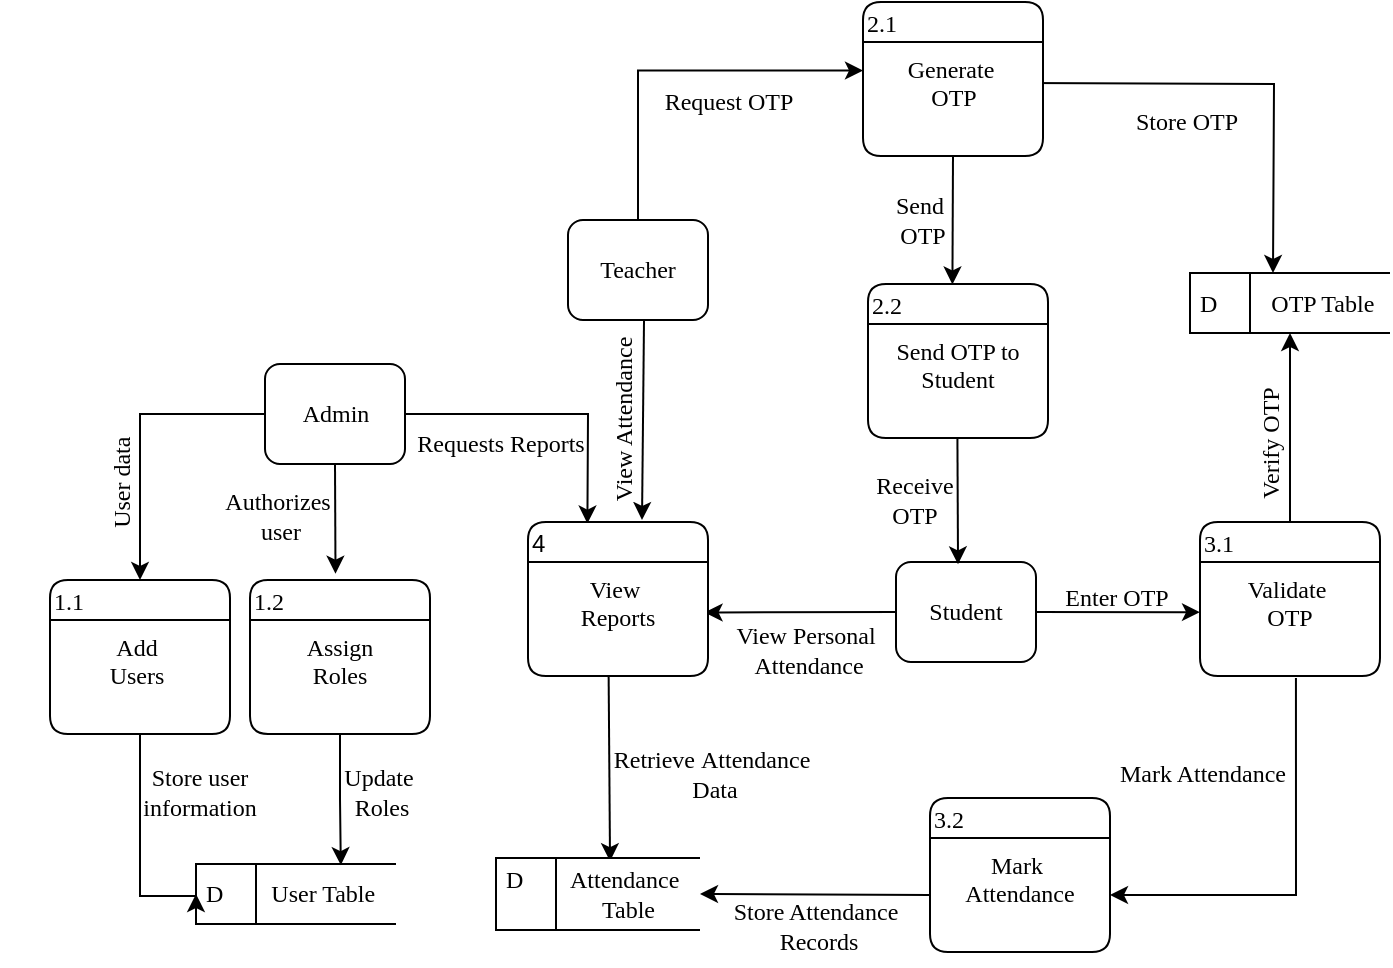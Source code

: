 <mxfile version="26.2.14">
  <diagram name="Page-1" id="bayrTUQzr6rm-B2fiH4k">
    <mxGraphModel dx="1478" dy="704" grid="0" gridSize="10" guides="1" tooltips="1" connect="1" arrows="1" fold="1" page="1" pageScale="1" pageWidth="850" pageHeight="1100" math="0" shadow="0">
      <root>
        <mxCell id="0" />
        <mxCell id="1" parent="0" />
        <mxCell id="6knvUdZFvinEVk0oOwhZ-30" value="" style="group" vertex="1" connectable="0" parent="1">
          <mxGeometry x="68" y="28" width="695" height="482" as="geometry" />
        </mxCell>
        <mxCell id="6knvUdZFvinEVk0oOwhZ-6" style="edgeStyle=orthogonalEdgeStyle;rounded=0;orthogonalLoop=1;jettySize=auto;html=1;" edge="1" parent="6knvUdZFvinEVk0oOwhZ-30" source="nqtnf3yNVIgsVQNh1ZjG-2" target="6knvUdZFvinEVk0oOwhZ-1">
          <mxGeometry relative="1" as="geometry" />
        </mxCell>
        <mxCell id="nqtnf3yNVIgsVQNh1ZjG-2" value="&lt;font face=&quot;Times New Roman&quot;&gt;Admin&lt;/font&gt;" style="rounded=1;whiteSpace=wrap;html=1;" parent="6knvUdZFvinEVk0oOwhZ-30" vertex="1">
          <mxGeometry x="132.5" y="181" width="70" height="50" as="geometry" />
        </mxCell>
        <mxCell id="6knvUdZFvinEVk0oOwhZ-27" style="edgeStyle=orthogonalEdgeStyle;rounded=0;orthogonalLoop=1;jettySize=auto;html=1;entryX=0;entryY=0.25;entryDx=0;entryDy=0;exitX=0.5;exitY=0;exitDx=0;exitDy=0;" edge="1" parent="6knvUdZFvinEVk0oOwhZ-30" source="nqtnf3yNVIgsVQNh1ZjG-3" target="6knvUdZFvinEVk0oOwhZ-18">
          <mxGeometry relative="1" as="geometry" />
        </mxCell>
        <mxCell id="nqtnf3yNVIgsVQNh1ZjG-3" value="&lt;font face=&quot;Times New Roman&quot;&gt;Teacher&lt;/font&gt;" style="rounded=1;whiteSpace=wrap;html=1;" parent="6knvUdZFvinEVk0oOwhZ-30" vertex="1">
          <mxGeometry x="284" y="109" width="70" height="50" as="geometry" />
        </mxCell>
        <mxCell id="nqtnf3yNVIgsVQNh1ZjG-4" value="&lt;font face=&quot;Times New Roman&quot;&gt;Student&lt;/font&gt;" style="rounded=1;whiteSpace=wrap;html=1;" parent="6knvUdZFvinEVk0oOwhZ-30" vertex="1">
          <mxGeometry x="448" y="280" width="70" height="50" as="geometry" />
        </mxCell>
        <mxCell id="nqtnf3yNVIgsVQNh1ZjG-6" value="" style="endArrow=classic;html=1;rounded=0;exitX=0.5;exitY=1;exitDx=0;exitDy=0;entryX=0.47;entryY=-0.002;entryDx=0;entryDy=0;entryPerimeter=0;" parent="6knvUdZFvinEVk0oOwhZ-30" source="nqtnf3yNVIgsVQNh1ZjG-2" edge="1">
          <mxGeometry width="50" height="50" relative="1" as="geometry">
            <mxPoint x="22.5" y="331" as="sourcePoint" />
            <mxPoint x="167.75" y="285.85" as="targetPoint" />
          </mxGeometry>
        </mxCell>
        <mxCell id="nqtnf3yNVIgsVQNh1ZjG-7" value="&lt;span style=&quot;font-family: &amp;quot;Times New Roman&amp;quot;; font-size: 12px;&quot;&gt;Authorizes&amp;nbsp;&lt;/span&gt;&lt;div&gt;&lt;span style=&quot;font-family: &amp;quot;Times New Roman&amp;quot;; font-size: 12px;&quot;&gt;user&lt;/span&gt;&lt;/div&gt;" style="edgeLabel;html=1;align=center;verticalAlign=middle;resizable=0;points=[];labelBackgroundColor=none;" parent="nqtnf3yNVIgsVQNh1ZjG-6" vertex="1" connectable="0">
          <mxGeometry x="-0.161" relative="1" as="geometry">
            <mxPoint x="-28" y="3" as="offset" />
          </mxGeometry>
        </mxCell>
        <mxCell id="6knvUdZFvinEVk0oOwhZ-8" value="&lt;span style=&quot;font-family: &amp;quot;Times New Roman&amp;quot;; font-size: 12px;&quot;&gt;User data&lt;/span&gt;" style="edgeLabel;html=1;align=center;verticalAlign=middle;resizable=0;points=[];labelBackgroundColor=#FFFFFF;rotation=-90;" vertex="1" connectable="0" parent="nqtnf3yNVIgsVQNh1ZjG-6">
          <mxGeometry x="-0.161" relative="1" as="geometry">
            <mxPoint x="-107" y="-13" as="offset" />
          </mxGeometry>
        </mxCell>
        <mxCell id="nqtnf3yNVIgsVQNh1ZjG-60" style="edgeStyle=orthogonalEdgeStyle;rounded=0;orthogonalLoop=1;jettySize=auto;html=1;entryX=0.5;entryY=0;entryDx=0;entryDy=0;" parent="6knvUdZFvinEVk0oOwhZ-30" edge="1">
          <mxGeometry relative="1" as="geometry">
            <mxPoint x="512.0" y="40.471" as="sourcePoint" />
            <mxPoint x="636.5" y="135.5" as="targetPoint" />
          </mxGeometry>
        </mxCell>
        <mxCell id="nqtnf3yNVIgsVQNh1ZjG-61" value="&lt;font style=&quot;font-size: 12px;&quot; face=&quot;Times New Roman&quot;&gt;Store OTP&lt;/font&gt;" style="edgeLabel;html=1;align=center;verticalAlign=middle;resizable=0;points=[];" parent="nqtnf3yNVIgsVQNh1ZjG-60" vertex="1" connectable="0">
          <mxGeometry x="0.431" relative="1" as="geometry">
            <mxPoint x="-44" y="-13" as="offset" />
          </mxGeometry>
        </mxCell>
        <mxCell id="nqtnf3yNVIgsVQNh1ZjG-15" value="" style="endArrow=classic;html=1;rounded=0;entryX=0.443;entryY=0.023;entryDx=0;entryDy=0;exitX=0.529;exitY=1.003;exitDx=0;exitDy=0;exitPerimeter=0;entryPerimeter=0;" parent="6knvUdZFvinEVk0oOwhZ-30" target="nqtnf3yNVIgsVQNh1ZjG-4" edge="1">
          <mxGeometry width="50" height="50" relative="1" as="geometry">
            <mxPoint x="478.675" y="210.725" as="sourcePoint" />
            <mxPoint x="774" y="-56.73" as="targetPoint" />
          </mxGeometry>
        </mxCell>
        <mxCell id="nqtnf3yNVIgsVQNh1ZjG-41" value="&lt;font face=&quot;Times New Roman&quot; style=&quot;font-size: 12px;&quot;&gt;Receive&lt;/font&gt;&lt;div&gt;&lt;font face=&quot;Times New Roman&quot; style=&quot;font-size: 12px;&quot;&gt;OTP&lt;/font&gt;&lt;/div&gt;" style="edgeLabel;html=1;align=center;verticalAlign=middle;resizable=0;points=[];rotation=0;labelBackgroundColor=none;" parent="nqtnf3yNVIgsVQNh1ZjG-15" vertex="1" connectable="0">
          <mxGeometry x="0.094" relative="1" as="geometry">
            <mxPoint x="-22" as="offset" />
          </mxGeometry>
        </mxCell>
        <mxCell id="nqtnf3yNVIgsVQNh1ZjG-19" value="" style="endArrow=classic;html=1;rounded=0;entryX=0.469;entryY=0.003;entryDx=0;entryDy=0;exitX=0.5;exitY=1;exitDx=0;exitDy=0;entryPerimeter=0;" parent="6knvUdZFvinEVk0oOwhZ-30" target="6knvUdZFvinEVk0oOwhZ-21" edge="1">
          <mxGeometry width="50" height="50" relative="1" as="geometry">
            <mxPoint x="476.5" y="76.0" as="sourcePoint" />
            <mxPoint x="476.5" y="135.5" as="targetPoint" />
          </mxGeometry>
        </mxCell>
        <mxCell id="nqtnf3yNVIgsVQNh1ZjG-39" value="&lt;font face=&quot;Times New Roman&quot; style=&quot;font-size: 12px;&quot;&gt;Send&amp;nbsp;&lt;/font&gt;&lt;div&gt;&lt;font face=&quot;Times New Roman&quot; style=&quot;font-size: 12px;&quot;&gt;OTP&lt;/font&gt;&lt;/div&gt;" style="edgeLabel;html=1;align=center;verticalAlign=middle;resizable=0;points=[];rotation=0;labelBackgroundColor=none;" parent="nqtnf3yNVIgsVQNh1ZjG-19" vertex="1" connectable="0">
          <mxGeometry x="-0.142" relative="1" as="geometry">
            <mxPoint x="-16" y="5" as="offset" />
          </mxGeometry>
        </mxCell>
        <mxCell id="nqtnf3yNVIgsVQNh1ZjG-24" value="" style="endArrow=classic;html=1;rounded=0;exitX=1;exitY=0.5;exitDx=0;exitDy=0;entryX=0.33;entryY=0.01;entryDx=0;entryDy=0;entryPerimeter=0;" parent="6knvUdZFvinEVk0oOwhZ-30" source="nqtnf3yNVIgsVQNh1ZjG-2" target="6knvUdZFvinEVk0oOwhZ-13" edge="1">
          <mxGeometry width="50" height="50" relative="1" as="geometry">
            <mxPoint x="432.5" y="321" as="sourcePoint" />
            <mxPoint x="296.18" y="241.98" as="targetPoint" />
            <Array as="points">
              <mxPoint x="294" y="206" />
            </Array>
          </mxGeometry>
        </mxCell>
        <mxCell id="nqtnf3yNVIgsVQNh1ZjG-28" value="&lt;div&gt;&lt;font face=&quot;Times New Roman&quot;&gt;Requests Reports&lt;/font&gt;&lt;/div&gt;" style="text;html=1;align=center;verticalAlign=middle;resizable=0;points=[];autosize=1;strokeColor=none;fillColor=none;" parent="6knvUdZFvinEVk0oOwhZ-30" vertex="1">
          <mxGeometry x="195" y="206" width="110" height="30" as="geometry" />
        </mxCell>
        <mxCell id="nqtnf3yNVIgsVQNh1ZjG-29" value="" style="endArrow=classic;html=1;rounded=0;exitX=0.448;exitY=0.995;exitDx=0;exitDy=0;entryX=0.559;entryY=0.044;entryDx=0;entryDy=0;entryPerimeter=0;exitPerimeter=0;" parent="6knvUdZFvinEVk0oOwhZ-30" source="6knvUdZFvinEVk0oOwhZ-14" target="6knvUdZFvinEVk0oOwhZ-15" edge="1">
          <mxGeometry width="50" height="50" relative="1" as="geometry">
            <mxPoint x="305" y="311" as="sourcePoint" />
            <mxPoint x="305" y="411" as="targetPoint" />
          </mxGeometry>
        </mxCell>
        <mxCell id="nqtnf3yNVIgsVQNh1ZjG-30" value="&lt;font face=&quot;Times New Roman&quot; style=&quot;font-size: 12px;&quot;&gt;Retrieve&amp;nbsp;&lt;/font&gt;&lt;font style=&quot;background-color: transparent; color: light-dark(rgb(0, 0, 0), rgb(255, 255, 255)); font-size: 12px;&quot; face=&quot;Times New Roman&quot;&gt;Attendance&amp;nbsp;&lt;/font&gt;&lt;div&gt;&lt;span style=&quot;background-color: transparent; color: light-dark(rgb(0, 0, 0), rgb(255, 255, 255)); font-size: 12px; font-family: &amp;quot;Times New Roman&amp;quot;;&quot;&gt;Data&lt;/span&gt;&lt;/div&gt;" style="edgeLabel;html=1;align=center;verticalAlign=middle;resizable=0;points=[];labelBackgroundColor=none;rotation=0;" parent="nqtnf3yNVIgsVQNh1ZjG-29" vertex="1" connectable="0">
          <mxGeometry x="-0.091" y="-1" relative="1" as="geometry">
            <mxPoint x="53" y="7" as="offset" />
          </mxGeometry>
        </mxCell>
        <mxCell id="nqtnf3yNVIgsVQNh1ZjG-42" value="" style="endArrow=classic;html=1;rounded=0;exitX=0.543;exitY=0.996;exitDx=0;exitDy=0;exitPerimeter=0;" parent="6knvUdZFvinEVk0oOwhZ-30" source="nqtnf3yNVIgsVQNh1ZjG-3" edge="1">
          <mxGeometry width="50" height="50" relative="1" as="geometry">
            <mxPoint x="319" y="68" as="sourcePoint" />
            <mxPoint x="321" y="259" as="targetPoint" />
          </mxGeometry>
        </mxCell>
        <mxCell id="nqtnf3yNVIgsVQNh1ZjG-43" value="&lt;font face=&quot;Times New Roman&quot;&gt;&lt;span style=&quot;font-size: 12px;&quot;&gt;View Attendance&lt;/span&gt;&lt;/font&gt;" style="edgeLabel;html=1;align=center;verticalAlign=middle;resizable=0;points=[];rotation=-90;" parent="nqtnf3yNVIgsVQNh1ZjG-42" vertex="1" connectable="0">
          <mxGeometry x="-0.29" y="2" relative="1" as="geometry">
            <mxPoint x="-12" y="15" as="offset" />
          </mxGeometry>
        </mxCell>
        <mxCell id="nqtnf3yNVIgsVQNh1ZjG-44" value="" style="endArrow=classic;html=1;rounded=0;entryX=0.981;entryY=0.443;entryDx=0;entryDy=0;entryPerimeter=0;exitX=0;exitY=0.5;exitDx=0;exitDy=0;" parent="6knvUdZFvinEVk0oOwhZ-30" source="nqtnf3yNVIgsVQNh1ZjG-4" target="6knvUdZFvinEVk0oOwhZ-14" edge="1">
          <mxGeometry width="50" height="50" relative="1" as="geometry">
            <mxPoint x="490" y="321" as="sourcePoint" />
            <mxPoint x="338.95" y="283.63" as="targetPoint" />
          </mxGeometry>
        </mxCell>
        <mxCell id="nqtnf3yNVIgsVQNh1ZjG-45" value="&lt;span style=&quot;font-family: &amp;quot;Times New Roman&amp;quot;; background-color: rgb(255, 255, 255);&quot;&gt;View Personal&amp;nbsp;&lt;/span&gt;&lt;div&gt;&lt;span style=&quot;font-family: &amp;quot;Times New Roman&amp;quot;; background-color: rgb(255, 255, 255);&quot;&gt;Attendance&lt;/span&gt;&lt;/div&gt;" style="text;html=1;align=center;verticalAlign=middle;resizable=0;points=[];autosize=1;strokeColor=none;fillColor=none;rotation=0;" parent="6knvUdZFvinEVk0oOwhZ-30" vertex="1">
          <mxGeometry x="354" y="304" width="100" height="40" as="geometry" />
        </mxCell>
        <mxCell id="nqtnf3yNVIgsVQNh1ZjG-47" value="" style="endArrow=classic;html=1;rounded=0;entryX=0;entryY=0.44;entryDx=0;entryDy=0;exitX=1;exitY=0.5;exitDx=0;exitDy=0;entryPerimeter=0;" parent="6knvUdZFvinEVk0oOwhZ-30" source="nqtnf3yNVIgsVQNh1ZjG-4" target="6knvUdZFvinEVk0oOwhZ-20" edge="1">
          <mxGeometry width="50" height="50" relative="1" as="geometry">
            <mxPoint x="524.76" y="336" as="sourcePoint" />
            <mxPoint x="596.0" y="287.5" as="targetPoint" />
          </mxGeometry>
        </mxCell>
        <mxCell id="nqtnf3yNVIgsVQNh1ZjG-48" value="&lt;font face=&quot;Times New Roman&quot; style=&quot;font-size: 12px;&quot;&gt;Enter OTP&lt;/font&gt;" style="edgeLabel;html=1;align=center;verticalAlign=middle;resizable=0;points=[];labelBackgroundColor=none;" parent="nqtnf3yNVIgsVQNh1ZjG-47" vertex="1" connectable="0">
          <mxGeometry x="0.094" relative="1" as="geometry">
            <mxPoint x="-5" y="-7" as="offset" />
          </mxGeometry>
        </mxCell>
        <mxCell id="nqtnf3yNVIgsVQNh1ZjG-51" value="&lt;font face=&quot;Times New Roman&quot;&gt;Mark Attendance&lt;/font&gt;" style="text;html=1;align=center;verticalAlign=middle;resizable=0;points=[];autosize=1;strokeColor=none;fillColor=none;rotation=0;" parent="6knvUdZFvinEVk0oOwhZ-30" vertex="1">
          <mxGeometry x="546" y="371" width="110" height="30" as="geometry" />
        </mxCell>
        <mxCell id="nqtnf3yNVIgsVQNh1ZjG-53" value="" style="endArrow=classic;html=1;rounded=0;entryX=1;entryY=0.5;entryDx=0;entryDy=0;exitX=0;exitY=0.5;exitDx=0;exitDy=0;" parent="6knvUdZFvinEVk0oOwhZ-30" source="6knvUdZFvinEVk0oOwhZ-24" target="6knvUdZFvinEVk0oOwhZ-15" edge="1">
          <mxGeometry width="50" height="50" relative="1" as="geometry">
            <mxPoint x="449.775" y="417.15" as="sourcePoint" />
            <mxPoint x="342.5" y="426" as="targetPoint" />
          </mxGeometry>
        </mxCell>
        <mxCell id="nqtnf3yNVIgsVQNh1ZjG-54" value="&lt;font face=&quot;Times New Roman&quot;&gt;Store Attendance&amp;nbsp;&lt;/font&gt;&lt;div&gt;&lt;font face=&quot;Times New Roman&quot;&gt;Records&lt;/font&gt;&lt;/div&gt;" style="text;html=1;align=center;verticalAlign=middle;resizable=0;points=[];autosize=1;strokeColor=none;fillColor=none;rotation=0;" parent="6knvUdZFvinEVk0oOwhZ-30" vertex="1">
          <mxGeometry x="354" y="442" width="110" height="40" as="geometry" />
        </mxCell>
        <mxCell id="nqtnf3yNVIgsVQNh1ZjG-57" value="" style="endArrow=classic;html=1;rounded=0;exitX=0.5;exitY=0;exitDx=0;exitDy=0;entryX=0.5;entryY=1;entryDx=0;entryDy=0;" parent="6knvUdZFvinEVk0oOwhZ-30" source="6knvUdZFvinEVk0oOwhZ-19" target="6knvUdZFvinEVk0oOwhZ-16" edge="1">
          <mxGeometry width="50" height="50" relative="1" as="geometry">
            <mxPoint x="633.5" y="250" as="sourcePoint" />
            <mxPoint x="637.5" y="188.5" as="targetPoint" />
          </mxGeometry>
        </mxCell>
        <mxCell id="nqtnf3yNVIgsVQNh1ZjG-59" value="&lt;font style=&quot;font-size: 12px;&quot; face=&quot;Times New Roman&quot;&gt;Verify OTP&lt;/font&gt;" style="edgeLabel;html=1;align=center;verticalAlign=middle;resizable=0;points=[];rotation=-90;" parent="nqtnf3yNVIgsVQNh1ZjG-57" vertex="1" connectable="0">
          <mxGeometry x="-0.217" relative="1" as="geometry">
            <mxPoint x="-10" y="-2" as="offset" />
          </mxGeometry>
        </mxCell>
        <mxCell id="6knvUdZFvinEVk0oOwhZ-1" value="1.1" style="swimlane;fontStyle=0;childLayout=stackLayout;horizontal=1;startSize=20;fillColor=#ffffff;horizontalStack=0;resizeParent=1;resizeParentMax=0;resizeLast=0;collapsible=0;marginBottom=0;swimlaneFillColor=#ffffff;align=left;fontFamily=Times New Roman;rounded=1;" vertex="1" parent="6knvUdZFvinEVk0oOwhZ-30">
          <mxGeometry x="25" y="289" width="90" height="77" as="geometry" />
        </mxCell>
        <mxCell id="6knvUdZFvinEVk0oOwhZ-2" value="&lt;span style=&quot;color: rgb(0, 0, 0); font-family: &amp;quot;Times New Roman&amp;quot;; font-size: 12px; font-style: normal; font-variant-ligatures: normal; font-variant-caps: normal; font-weight: 400; letter-spacing: normal; orphans: 2; text-indent: 0px; text-transform: none; widows: 2; word-spacing: 0px; -webkit-text-stroke-width: 0px; white-space: normal; text-decoration-thickness: initial; text-decoration-style: initial; text-decoration-color: initial; float: none; background-color: light-dark(#ffffff, var(--ge-dark-color, #121212)); display: inline !important;&quot;&gt;Add&amp;nbsp;&lt;/span&gt;&lt;div&gt;&lt;span style=&quot;color: rgb(0, 0, 0); font-family: &amp;quot;Times New Roman&amp;quot;; font-size: 12px; font-style: normal; font-variant-ligatures: normal; font-variant-caps: normal; font-weight: 400; letter-spacing: normal; orphans: 2; text-indent: 0px; text-transform: none; widows: 2; word-spacing: 0px; -webkit-text-stroke-width: 0px; white-space: normal; text-decoration-thickness: initial; text-decoration-style: initial; text-decoration-color: initial; float: none; background-color: light-dark(#ffffff, var(--ge-dark-color, #121212)); display: inline !important;&quot;&gt;Users&amp;nbsp;&lt;/span&gt;&lt;/div&gt;" style="text;whiteSpace=wrap;html=1;align=center;" vertex="1" parent="6knvUdZFvinEVk0oOwhZ-1">
          <mxGeometry y="20" width="90" height="57" as="geometry" />
        </mxCell>
        <mxCell id="6knvUdZFvinEVk0oOwhZ-3" value="&lt;font face=&quot;Times New Roman&quot;&gt;D&amp;nbsp; &amp;nbsp; &amp;nbsp; &amp;nbsp; User Table&lt;/font&gt;" style="html=1;dashed=0;whiteSpace=wrap;shape=mxgraph.dfd.dataStoreID;align=left;spacingLeft=3;points=[[0,0],[0.5,0],[1,0],[0,0.5],[1,0.5],[0,1],[0.5,1],[1,1]];" vertex="1" parent="6knvUdZFvinEVk0oOwhZ-30">
          <mxGeometry x="98" y="431" width="100" height="30" as="geometry" />
        </mxCell>
        <mxCell id="6knvUdZFvinEVk0oOwhZ-4" value="1.2" style="swimlane;fontStyle=0;childLayout=stackLayout;horizontal=1;startSize=20;fillColor=#ffffff;horizontalStack=0;resizeParent=1;resizeParentMax=0;resizeLast=0;collapsible=0;marginBottom=0;swimlaneFillColor=#ffffff;align=left;fontFamily=Times New Roman;rounded=1;" vertex="1" parent="6knvUdZFvinEVk0oOwhZ-30">
          <mxGeometry x="125" y="289" width="90" height="77" as="geometry" />
        </mxCell>
        <mxCell id="6knvUdZFvinEVk0oOwhZ-5" value="&lt;font face=&quot;Times New Roman&quot;&gt;&lt;span style=&quot;background-color: rgb(255, 255, 255);&quot;&gt;Assign&lt;/span&gt;&lt;/font&gt;&lt;div&gt;&lt;font face=&quot;Times New Roman&quot;&gt;&lt;span style=&quot;background-color: rgb(255, 255, 255);&quot;&gt;Roles&lt;/span&gt;&lt;/font&gt;&lt;/div&gt;" style="text;whiteSpace=wrap;html=1;align=center;" vertex="1" parent="6knvUdZFvinEVk0oOwhZ-4">
          <mxGeometry y="20" width="90" height="57" as="geometry" />
        </mxCell>
        <mxCell id="6knvUdZFvinEVk0oOwhZ-9" style="edgeStyle=orthogonalEdgeStyle;rounded=0;orthogonalLoop=1;jettySize=auto;html=1;entryX=0;entryY=0.5;entryDx=0;entryDy=0;" edge="1" parent="6knvUdZFvinEVk0oOwhZ-30" source="6knvUdZFvinEVk0oOwhZ-2" target="6knvUdZFvinEVk0oOwhZ-3">
          <mxGeometry relative="1" as="geometry">
            <Array as="points">
              <mxPoint x="70" y="447" />
              <mxPoint x="98" y="447" />
            </Array>
          </mxGeometry>
        </mxCell>
        <mxCell id="6knvUdZFvinEVk0oOwhZ-10" value="&lt;font face=&quot;Times New Roman&quot;&gt;Store user&amp;nbsp;&lt;/font&gt;&lt;div style=&quot;font-size: 11px;&quot;&gt;&lt;font style=&quot;font-size: 12px;&quot; face=&quot;Times New Roman&quot;&gt;information&amp;nbsp;&lt;/font&gt;&lt;/div&gt;" style="text;html=1;align=center;verticalAlign=middle;resizable=0;points=[];autosize=1;strokeColor=none;fillColor=none;" vertex="1" parent="6knvUdZFvinEVk0oOwhZ-30">
          <mxGeometry x="62" y="374" width="78" height="41" as="geometry" />
        </mxCell>
        <mxCell id="6knvUdZFvinEVk0oOwhZ-12" value="&lt;span style=&quot;font-family: &amp;quot;Times New Roman&amp;quot;;&quot;&gt;Update&lt;/span&gt;&lt;div&gt;&lt;span style=&quot;font-family: &amp;quot;Times New Roman&amp;quot;;&quot;&gt;&amp;nbsp;Roles&lt;/span&gt;&lt;/div&gt;" style="text;html=1;align=center;verticalAlign=middle;resizable=0;points=[];autosize=1;strokeColor=none;fillColor=none;labelBackgroundColor=none;" vertex="1" parent="6knvUdZFvinEVk0oOwhZ-30">
          <mxGeometry x="162" y="374" width="53" height="41" as="geometry" />
        </mxCell>
        <mxCell id="6knvUdZFvinEVk0oOwhZ-13" value="4" style="swimlane;fontStyle=0;childLayout=stackLayout;horizontal=1;startSize=20;fillColor=#ffffff;horizontalStack=0;resizeParent=1;resizeParentMax=0;resizeLast=0;collapsible=0;marginBottom=0;swimlaneFillColor=#ffffff;align=left;rounded=1;" vertex="1" parent="6knvUdZFvinEVk0oOwhZ-30">
          <mxGeometry x="264" y="260" width="90" height="77" as="geometry" />
        </mxCell>
        <mxCell id="6knvUdZFvinEVk0oOwhZ-14" value="&lt;span style=&quot;font-family: &amp;quot;Times New Roman&amp;quot;;&quot;&gt;View&amp;nbsp;&lt;/span&gt;&lt;div&gt;&lt;span style=&quot;font-family: &amp;quot;Times New Roman&amp;quot;;&quot;&gt;Reports&lt;/span&gt;&lt;/div&gt;" style="text;whiteSpace=wrap;html=1;align=center;" vertex="1" parent="6knvUdZFvinEVk0oOwhZ-13">
          <mxGeometry y="20" width="90" height="57" as="geometry" />
        </mxCell>
        <mxCell id="6knvUdZFvinEVk0oOwhZ-15" value="&lt;font face=&quot;Times New Roman&quot;&gt;D&amp;nbsp; &amp;nbsp; &amp;nbsp; &amp;nbsp; Attendance &lt;span style=&quot;white-space: pre;&quot;&gt;&#x9;&lt;/span&gt;&lt;span style=&quot;white-space: pre;&quot;&gt;&#x9;&lt;/span&gt;Table&lt;/font&gt;" style="html=1;dashed=0;whiteSpace=wrap;shape=mxgraph.dfd.dataStoreID;align=left;spacingLeft=3;points=[[0,0],[0.5,0],[1,0],[0,0.5],[1,0.5],[0,1],[0.5,1],[1,1]];" vertex="1" parent="6knvUdZFvinEVk0oOwhZ-30">
          <mxGeometry x="248" y="428" width="102" height="36" as="geometry" />
        </mxCell>
        <mxCell id="6knvUdZFvinEVk0oOwhZ-16" value="&lt;font face=&quot;Times New Roman&quot;&gt;D&amp;nbsp; &amp;nbsp; &amp;nbsp; &amp;nbsp; &amp;nbsp;OTP Table&lt;/font&gt;" style="html=1;dashed=0;whiteSpace=wrap;shape=mxgraph.dfd.dataStoreID;align=left;spacingLeft=3;points=[[0,0],[0.5,0],[1,0],[0,0.5],[1,0.5],[0,1],[0.5,1],[1,1]];" vertex="1" parent="6knvUdZFvinEVk0oOwhZ-30">
          <mxGeometry x="595" y="135.5" width="100" height="30" as="geometry" />
        </mxCell>
        <mxCell id="6knvUdZFvinEVk0oOwhZ-17" value="2.1 " style="swimlane;fontStyle=0;childLayout=stackLayout;horizontal=1;startSize=20;fillColor=#ffffff;horizontalStack=0;resizeParent=1;resizeParentMax=0;resizeLast=0;collapsible=0;marginBottom=0;swimlaneFillColor=#ffffff;align=left;fontFamily=Times New Roman;rounded=1;" vertex="1" parent="6knvUdZFvinEVk0oOwhZ-30">
          <mxGeometry x="431.5" width="90" height="77" as="geometry" />
        </mxCell>
        <mxCell id="6knvUdZFvinEVk0oOwhZ-18" value="&lt;span style=&quot;font-family: &amp;quot;Times New Roman&amp;quot;;&quot;&gt;Generate&amp;nbsp;&lt;/span&gt;&lt;div&gt;&lt;span style=&quot;font-family: &amp;quot;Times New Roman&amp;quot;;&quot;&gt;OTP&lt;/span&gt;&lt;/div&gt;" style="text;whiteSpace=wrap;html=1;align=center;" vertex="1" parent="6knvUdZFvinEVk0oOwhZ-17">
          <mxGeometry y="20" width="90" height="57" as="geometry" />
        </mxCell>
        <mxCell id="6knvUdZFvinEVk0oOwhZ-19" value="3.1 " style="swimlane;fontStyle=0;childLayout=stackLayout;horizontal=1;startSize=20;fillColor=#ffffff;horizontalStack=0;resizeParent=1;resizeParentMax=0;resizeLast=0;collapsible=0;marginBottom=0;swimlaneFillColor=#ffffff;align=left;fontFamily=Times New Roman;rounded=1;" vertex="1" parent="6knvUdZFvinEVk0oOwhZ-30">
          <mxGeometry x="600" y="260" width="90" height="77" as="geometry" />
        </mxCell>
        <mxCell id="6knvUdZFvinEVk0oOwhZ-20" value="&lt;span style=&quot;font-family: &amp;quot;Times New Roman&amp;quot;;&quot;&gt;Validate&amp;nbsp;&lt;/span&gt;&lt;div&gt;&lt;span style=&quot;font-family: &amp;quot;Times New Roman&amp;quot;;&quot;&gt;OTP&lt;/span&gt;&lt;/div&gt;" style="text;whiteSpace=wrap;html=1;align=center;" vertex="1" parent="6knvUdZFvinEVk0oOwhZ-19">
          <mxGeometry y="20" width="90" height="57" as="geometry" />
        </mxCell>
        <mxCell id="6knvUdZFvinEVk0oOwhZ-21" value="2.2 " style="swimlane;fontStyle=0;childLayout=stackLayout;horizontal=1;startSize=20;fillColor=#ffffff;horizontalStack=0;resizeParent=1;resizeParentMax=0;resizeLast=0;collapsible=0;marginBottom=0;swimlaneFillColor=#ffffff;align=left;fontFamily=Times New Roman;rounded=1;" vertex="1" parent="6knvUdZFvinEVk0oOwhZ-30">
          <mxGeometry x="434" y="141" width="90" height="77" as="geometry" />
        </mxCell>
        <mxCell id="6knvUdZFvinEVk0oOwhZ-22" value="&lt;span style=&quot;font-family: &amp;quot;Times New Roman&amp;quot;;&quot;&gt;Send OTP to Student&lt;/span&gt;" style="text;whiteSpace=wrap;html=1;align=center;" vertex="1" parent="6knvUdZFvinEVk0oOwhZ-21">
          <mxGeometry y="20" width="90" height="57" as="geometry" />
        </mxCell>
        <mxCell id="6knvUdZFvinEVk0oOwhZ-23" value="3.2 " style="swimlane;fontStyle=0;childLayout=stackLayout;horizontal=1;startSize=20;fillColor=#ffffff;horizontalStack=0;resizeParent=1;resizeParentMax=0;resizeLast=0;collapsible=0;marginBottom=0;swimlaneFillColor=#ffffff;align=left;fontFamily=Times New Roman;rounded=1;" vertex="1" parent="6knvUdZFvinEVk0oOwhZ-30">
          <mxGeometry x="465" y="398" width="90" height="77" as="geometry" />
        </mxCell>
        <mxCell id="6knvUdZFvinEVk0oOwhZ-24" value="&lt;span style=&quot;font-family: &amp;quot;Times New Roman&amp;quot;;&quot;&gt;Mark&amp;nbsp;&lt;/span&gt;&lt;div&gt;&lt;span style=&quot;font-family: &amp;quot;Times New Roman&amp;quot;;&quot;&gt;Attendance&lt;/span&gt;&lt;/div&gt;" style="text;whiteSpace=wrap;html=1;align=center;" vertex="1" parent="6knvUdZFvinEVk0oOwhZ-23">
          <mxGeometry y="20" width="90" height="57" as="geometry" />
        </mxCell>
        <mxCell id="6knvUdZFvinEVk0oOwhZ-25" style="edgeStyle=orthogonalEdgeStyle;rounded=0;orthogonalLoop=1;jettySize=auto;html=1;entryX=1;entryY=0.5;entryDx=0;entryDy=0;exitX=0.533;exitY=1.018;exitDx=0;exitDy=0;exitPerimeter=0;" edge="1" parent="6knvUdZFvinEVk0oOwhZ-30" source="6knvUdZFvinEVk0oOwhZ-20" target="6knvUdZFvinEVk0oOwhZ-24">
          <mxGeometry relative="1" as="geometry" />
        </mxCell>
        <mxCell id="6knvUdZFvinEVk0oOwhZ-28" value="&lt;span style=&quot;font-family: &amp;quot;Times New Roman&amp;quot;;&quot;&gt;Request OTP&lt;/span&gt;" style="text;html=1;align=center;verticalAlign=middle;resizable=0;points=[];autosize=1;strokeColor=none;fillColor=none;" vertex="1" parent="6knvUdZFvinEVk0oOwhZ-30">
          <mxGeometry x="323" y="37" width="82" height="26" as="geometry" />
        </mxCell>
        <mxCell id="6knvUdZFvinEVk0oOwhZ-32" style="edgeStyle=orthogonalEdgeStyle;rounded=0;orthogonalLoop=1;jettySize=auto;html=1;entryX=0.724;entryY=0.019;entryDx=0;entryDy=0;entryPerimeter=0;" edge="1" parent="6knvUdZFvinEVk0oOwhZ-30" source="6knvUdZFvinEVk0oOwhZ-5" target="6knvUdZFvinEVk0oOwhZ-3">
          <mxGeometry relative="1" as="geometry" />
        </mxCell>
      </root>
    </mxGraphModel>
  </diagram>
</mxfile>
